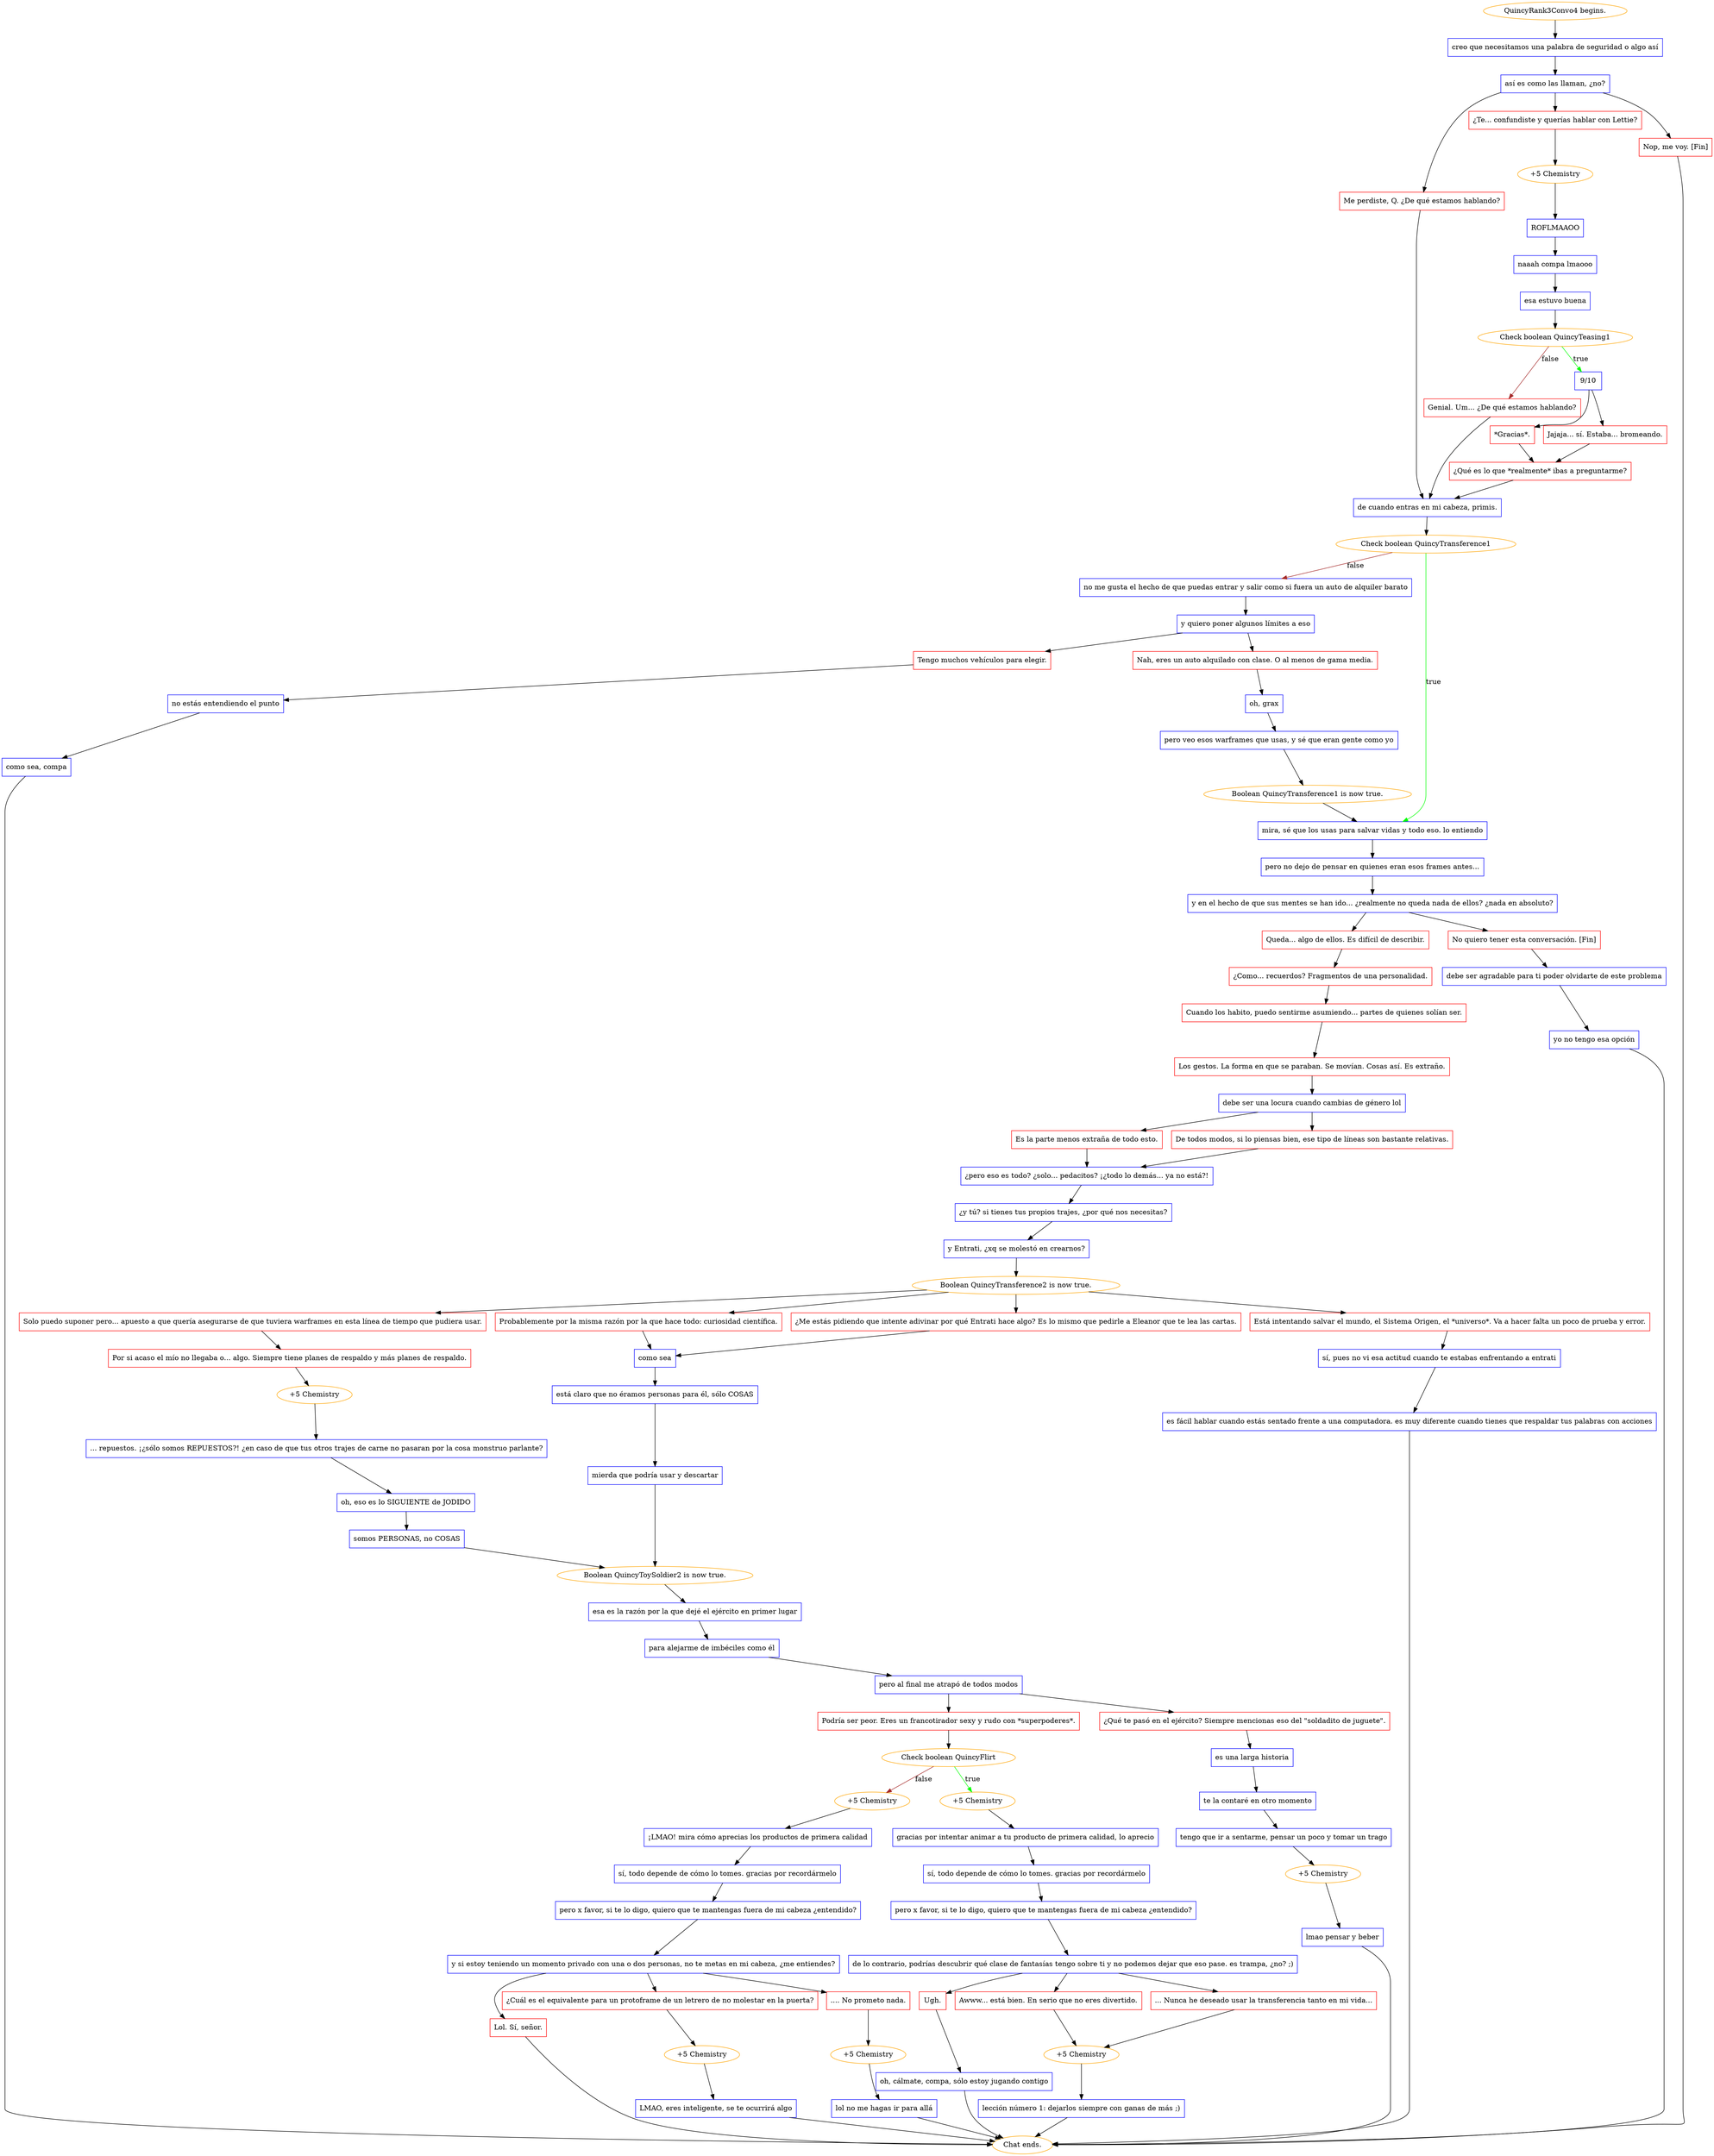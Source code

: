 digraph {
	"QuincyRank3Convo4 begins." [color=orange];
		"QuincyRank3Convo4 begins." -> j3875780282;
	j3875780282 [label="creo que necesitamos una palabra de seguridad o algo así",shape=box,color=blue];
		j3875780282 -> j527177686;
	j527177686 [label="así es como las llaman, ¿no?",shape=box,color=blue];
		j527177686 -> j3153403138;
		j527177686 -> j1608085;
		j527177686 -> j3485376811;
	j3153403138 [label="¿Te... confundiste y querías hablar con Lettie?",shape=box,color=red];
		j3153403138 -> j88707081;
	j1608085 [label="Me perdiste, Q. ¿De qué estamos hablando?",shape=box,color=red];
		j1608085 -> j1210742129;
	j3485376811 [label="Nop, me voy. [Fin]",shape=box,color=red];
		j3485376811 -> "Chat ends.";
	j88707081 [label="+5 Chemistry",color=orange];
		j88707081 -> j3423352007;
	j1210742129 [label="de cuando entras en mi cabeza, primis.",shape=box,color=blue];
		j1210742129 -> j2974171597;
	"Chat ends." [color=orange];
	j3423352007 [label="ROFLMAAOO",shape=box,color=blue];
		j3423352007 -> j1492492128;
	j2974171597 [label="Check boolean QuincyTransference1",color=orange];
		j2974171597 -> j17080812 [label=true,color=green];
		j2974171597 -> j2985957504 [label=false,color=brown];
	j1492492128 [label="naaah compa lmaooo",shape=box,color=blue];
		j1492492128 -> j482566276;
	j17080812 [label="mira, sé que los usas para salvar vidas y todo eso. lo entiendo",shape=box,color=blue];
		j17080812 -> j4060133111;
	j2985957504 [label="no me gusta el hecho de que puedas entrar y salir como si fuera un auto de alquiler barato",shape=box,color=blue];
		j2985957504 -> j3019493170;
	j482566276 [label="esa estuvo buena",shape=box,color=blue];
		j482566276 -> j4258016429;
	j4060133111 [label="pero no dejo de pensar en quienes eran esos frames antes...",shape=box,color=blue];
		j4060133111 -> j1577970858;
	j3019493170 [label="y quiero poner algunos límites a eso",shape=box,color=blue];
		j3019493170 -> j3558995696;
		j3019493170 -> j3672729434;
	j4258016429 [label="Check boolean QuincyTeasing1",color=orange];
		j4258016429 -> j1324592161 [label=true,color=green];
		j4258016429 -> j2144894958 [label=false,color=brown];
	j1577970858 [label="y en el hecho de que sus mentes se han ido... ¿realmente no queda nada de ellos? ¿nada en absoluto?",shape=box,color=blue];
		j1577970858 -> j1144245026;
		j1577970858 -> j4030622108;
	j3558995696 [label="Nah, eres un auto alquilado con clase. O al menos de gama media.",shape=box,color=red];
		j3558995696 -> j2224857215;
	j3672729434 [label="Tengo muchos vehículos para elegir.",shape=box,color=red];
		j3672729434 -> j2274851634;
	j1324592161 [label="9/10",shape=box,color=blue];
		j1324592161 -> j1244838879;
		j1324592161 -> j2214988127;
	j2144894958 [label="Genial. Um... ¿De qué estamos hablando?",shape=box,color=red];
		j2144894958 -> j1210742129;
	j1144245026 [label="Queda... algo de ellos. Es difícil de describir.",shape=box,color=red];
		j1144245026 -> j3122901799;
	j4030622108 [label="No quiero tener esta conversación. [Fin]",shape=box,color=red];
		j4030622108 -> j2477705350;
	j2224857215 [label="oh, grax",shape=box,color=blue];
		j2224857215 -> j1827545448;
	j2274851634 [label="no estás entendiendo el punto",shape=box,color=blue];
		j2274851634 -> j1697050738;
	j1244838879 [label="*Gracias*.",shape=box,color=red];
		j1244838879 -> j3281560057;
	j2214988127 [label="Jajaja... sí. Estaba... bromeando.",shape=box,color=red];
		j2214988127 -> j3281560057;
	j3122901799 [label="¿Como... recuerdos? Fragmentos de una personalidad.",shape=box,color=red];
		j3122901799 -> j447901084;
	j2477705350 [label="debe ser agradable para ti poder olvidarte de este problema",shape=box,color=blue];
		j2477705350 -> j1908643439;
	j1827545448 [label="pero veo esos warframes que usas, y sé que eran gente como yo",shape=box,color=blue];
		j1827545448 -> j588812976;
	j1697050738 [label="como sea, compa",shape=box,color=blue];
		j1697050738 -> "Chat ends.";
	j3281560057 [label="¿Qué es lo que *realmente* ibas a preguntarme?",shape=box,color=red];
		j3281560057 -> j1210742129;
	j447901084 [label="Cuando los habito, puedo sentirme asumiendo... partes de quienes solían ser.",shape=box,color=red];
		j447901084 -> j2589835191;
	j1908643439 [label="yo no tengo esa opción",shape=box,color=blue];
		j1908643439 -> "Chat ends.";
	j588812976 [label="Boolean QuincyTransference1 is now true.",color=orange];
		j588812976 -> j17080812;
	j2589835191 [label="Los gestos. La forma en que se paraban. Se movían. Cosas así. Es extraño.",shape=box,color=red];
		j2589835191 -> j1269184443;
	j1269184443 [label="debe ser una locura cuando cambias de género lol",shape=box,color=blue];
		j1269184443 -> j2903268461;
		j1269184443 -> j888980852;
	j2903268461 [label="Es la parte menos extraña de todo esto.",shape=box,color=red];
		j2903268461 -> j3947232897;
	j888980852 [label="De todos modos, si lo piensas bien, ese tipo de líneas son bastante relativas.",shape=box,color=red];
		j888980852 -> j3947232897;
	j3947232897 [label="¿pero eso es todo? ¿solo... pedacitos? ¡¿todo lo demás... ya no está?!",shape=box,color=blue];
		j3947232897 -> j4005174783;
	j4005174783 [label="¿y tú? si tienes tus propios trajes, ¿por qué nos necesitas?",shape=box,color=blue];
		j4005174783 -> j68323470;
	j68323470 [label="y Entrati, ¿xq se molestó en crearnos?",shape=box,color=blue];
		j68323470 -> j2266904553;
	j2266904553 [label="Boolean QuincyTransference2 is now true.",color=orange];
		j2266904553 -> j3152147203;
		j2266904553 -> j170473391;
		j2266904553 -> j3185727005;
		j2266904553 -> j1703322169;
	j3152147203 [label="Solo puedo suponer pero... apuesto a que quería asegurarse de que tuviera warframes en esta línea de tiempo que pudiera usar.",shape=box,color=red];
		j3152147203 -> j1719924233;
	j170473391 [label="Probablemente por la misma razón por la que hace todo: curiosidad científica.",shape=box,color=red];
		j170473391 -> j1538326186;
	j3185727005 [label="Está intentando salvar el mundo, el Sistema Origen, el *universo*. Va a hacer falta un poco de prueba y error.",shape=box,color=red];
		j3185727005 -> j944333949;
	j1703322169 [label="¿Me estás pidiendo que intente adivinar por qué Entrati hace algo? Es lo mismo que pedirle a Eleanor que te lea las cartas.",shape=box,color=red];
		j1703322169 -> j1538326186;
	j1719924233 [label="Por si acaso el mío no llegaba o... algo. Siempre tiene planes de respaldo y más planes de respaldo.",shape=box,color=red];
		j1719924233 -> j2920862207;
	j1538326186 [label="como sea",shape=box,color=blue];
		j1538326186 -> j116396097;
	j944333949 [label="sí, pues no vi esa actitud cuando te estabas enfrentando a entrati",shape=box,color=blue];
		j944333949 -> j1635923514;
	j2920862207 [label="+5 Chemistry",color=orange];
		j2920862207 -> j1577340147;
	j116396097 [label="está claro que no éramos personas para él, sólo COSAS",shape=box,color=blue];
		j116396097 -> j1820243948;
	j1635923514 [label="es fácil hablar cuando estás sentado frente a una computadora. es muy diferente cuando tienes que respaldar tus palabras con acciones",shape=box,color=blue];
		j1635923514 -> "Chat ends.";
	j1577340147 [label="... repuestos. ¡¿sólo somos REPUESTOS?! ¿en caso de que tus otros trajes de carne no pasaran por la cosa monstruo parlante?",shape=box,color=blue];
		j1577340147 -> j2022783618;
	j1820243948 [label="mierda que podría usar y descartar",shape=box,color=blue];
		j1820243948 -> j229618260;
	j2022783618 [label="oh, eso es lo SIGUIENTE de JODIDO",shape=box,color=blue];
		j2022783618 -> j2825067430;
	j229618260 [label="Boolean QuincyToySoldier2 is now true.",color=orange];
		j229618260 -> j713363289;
	j2825067430 [label="somos PERSONAS, no COSAS",shape=box,color=blue];
		j2825067430 -> j229618260;
	j713363289 [label="esa es la razón por la que dejé el ejército en primer lugar",shape=box,color=blue];
		j713363289 -> j3808068594;
	j3808068594 [label="para alejarme de imbéciles como él",shape=box,color=blue];
		j3808068594 -> j1803373000;
	j1803373000 [label="pero al final me atrapó de todos modos",shape=box,color=blue];
		j1803373000 -> j1097425517;
		j1803373000 -> j3318640755;
	j1097425517 [label="Podría ser peor. Eres un francotirador sexy y rudo con *superpoderes*.",shape=box,color=red];
		j1097425517 -> j2874288190;
	j3318640755 [label="¿Qué te pasó en el ejército? Siempre mencionas eso del \"soldadito de juguete\".",shape=box,color=red];
		j3318640755 -> j1035544036;
	j2874288190 [label="Check boolean QuincyFlirt",color=orange];
		j2874288190 -> j1687909957 [label=true,color=green];
		j2874288190 -> j461109329 [label=false,color=brown];
	j1035544036 [label="es una larga historia",shape=box,color=blue];
		j1035544036 -> j1111862037;
	j1687909957 [label="+5 Chemistry",color=orange];
		j1687909957 -> j755569516;
	j461109329 [label="+5 Chemistry",color=orange];
		j461109329 -> j337017724;
	j1111862037 [label="te la contaré en otro momento",shape=box,color=blue];
		j1111862037 -> j2483904206;
	j755569516 [label="gracias por intentar animar a tu producto de primera calidad, lo aprecio",shape=box,color=blue];
		j755569516 -> j2406120804;
	j337017724 [label="¡LMAO! mira cómo aprecias los productos de primera calidad",shape=box,color=blue];
		j337017724 -> j1305054972;
	j2483904206 [label="tengo que ir a sentarme, pensar un poco y tomar un trago",shape=box,color=blue];
		j2483904206 -> j1722138082;
	j2406120804 [label="sí, todo depende de cómo lo tomes. gracias por recordármelo",shape=box,color=blue];
		j2406120804 -> j722239064;
	j1305054972 [label="sí, todo depende de cómo lo tomes. gracias por recordármelo",shape=box,color=blue];
		j1305054972 -> j1184920778;
	j1722138082 [label="+5 Chemistry",color=orange];
		j1722138082 -> j4031416204;
	j722239064 [label="pero x favor, si te lo digo, quiero que te mantengas fuera de mi cabeza ¿entendido?",shape=box,color=blue];
		j722239064 -> j1213988195;
	j1184920778 [label="pero x favor, si te lo digo, quiero que te mantengas fuera de mi cabeza ¿entendido?",shape=box,color=blue];
		j1184920778 -> j4214405952;
	j4031416204 [label="lmao pensar y beber",shape=box,color=blue];
		j4031416204 -> "Chat ends.";
	j1213988195 [label="de lo contrario, podrías descubrir qué clase de fantasías tengo sobre ti y no podemos dejar que eso pase. es trampa, ¿no? ;)",shape=box,color=blue];
		j1213988195 -> j689484326;
		j1213988195 -> j729937589;
		j1213988195 -> j1936630475;
	j4214405952 [label="y si estoy teniendo un momento privado con una o dos personas, no te metas en mi cabeza, ¿me entiendes?",shape=box,color=blue];
		j4214405952 -> j1588944520;
		j4214405952 -> j823667730;
		j4214405952 -> j1798113744;
	j689484326 [label="... Nunca he deseado usar la transferencia tanto en mi vida...",shape=box,color=red];
		j689484326 -> j2909838206;
	j729937589 [label="Awww... está bien. En serio que no eres divertido.",shape=box,color=red];
		j729937589 -> j2909838206;
	j1936630475 [label="Ugh.",shape=box,color=red];
		j1936630475 -> j2899182293;
	j1588944520 [label="¿Cuál es el equivalente para un protoframe de un letrero de no molestar en la puerta?",shape=box,color=red];
		j1588944520 -> j3684259839;
	j823667730 [label=".... No prometo nada.",shape=box,color=red];
		j823667730 -> j3597666141;
	j1798113744 [label="Lol. Sí, señor.",shape=box,color=red];
		j1798113744 -> "Chat ends.";
	j2909838206 [label="+5 Chemistry",color=orange];
		j2909838206 -> j1057158501;
	j2899182293 [label="oh, cálmate, compa, sólo estoy jugando contigo",shape=box,color=blue];
		j2899182293 -> "Chat ends.";
	j3684259839 [label="+5 Chemistry",color=orange];
		j3684259839 -> j1709742933;
	j3597666141 [label="+5 Chemistry",color=orange];
		j3597666141 -> j764993654;
	j1057158501 [label="lección número 1: dejarlos siempre con ganas de más ;)",shape=box,color=blue];
		j1057158501 -> "Chat ends.";
	j1709742933 [label="LMAO, eres inteligente, se te ocurrirá algo",shape=box,color=blue];
		j1709742933 -> "Chat ends.";
	j764993654 [label="lol no me hagas ir para allá",shape=box,color=blue];
		j764993654 -> "Chat ends.";
}